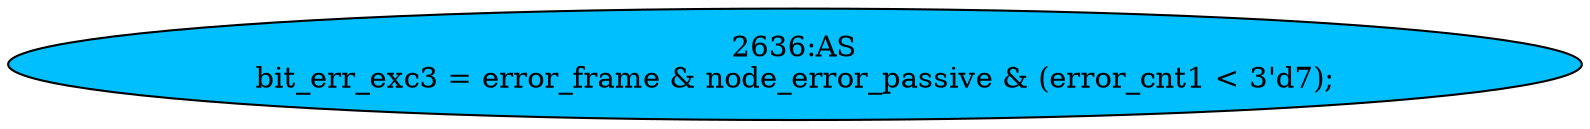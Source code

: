 strict digraph "" {
	node [label="\N"];
	"2636:AS"	 [ast="<pyverilog.vparser.ast.Assign object at 0x7f44f6bb6a10>",
		def_var="['bit_err_exc3']",
		fillcolor=deepskyblue,
		label="2636:AS
bit_err_exc3 = error_frame & node_error_passive & (error_cnt1 < 3'd7);",
		statements="[]",
		style=filled,
		typ=Assign,
		use_var="['error_frame', 'node_error_passive', 'error_cnt1']"];
}
